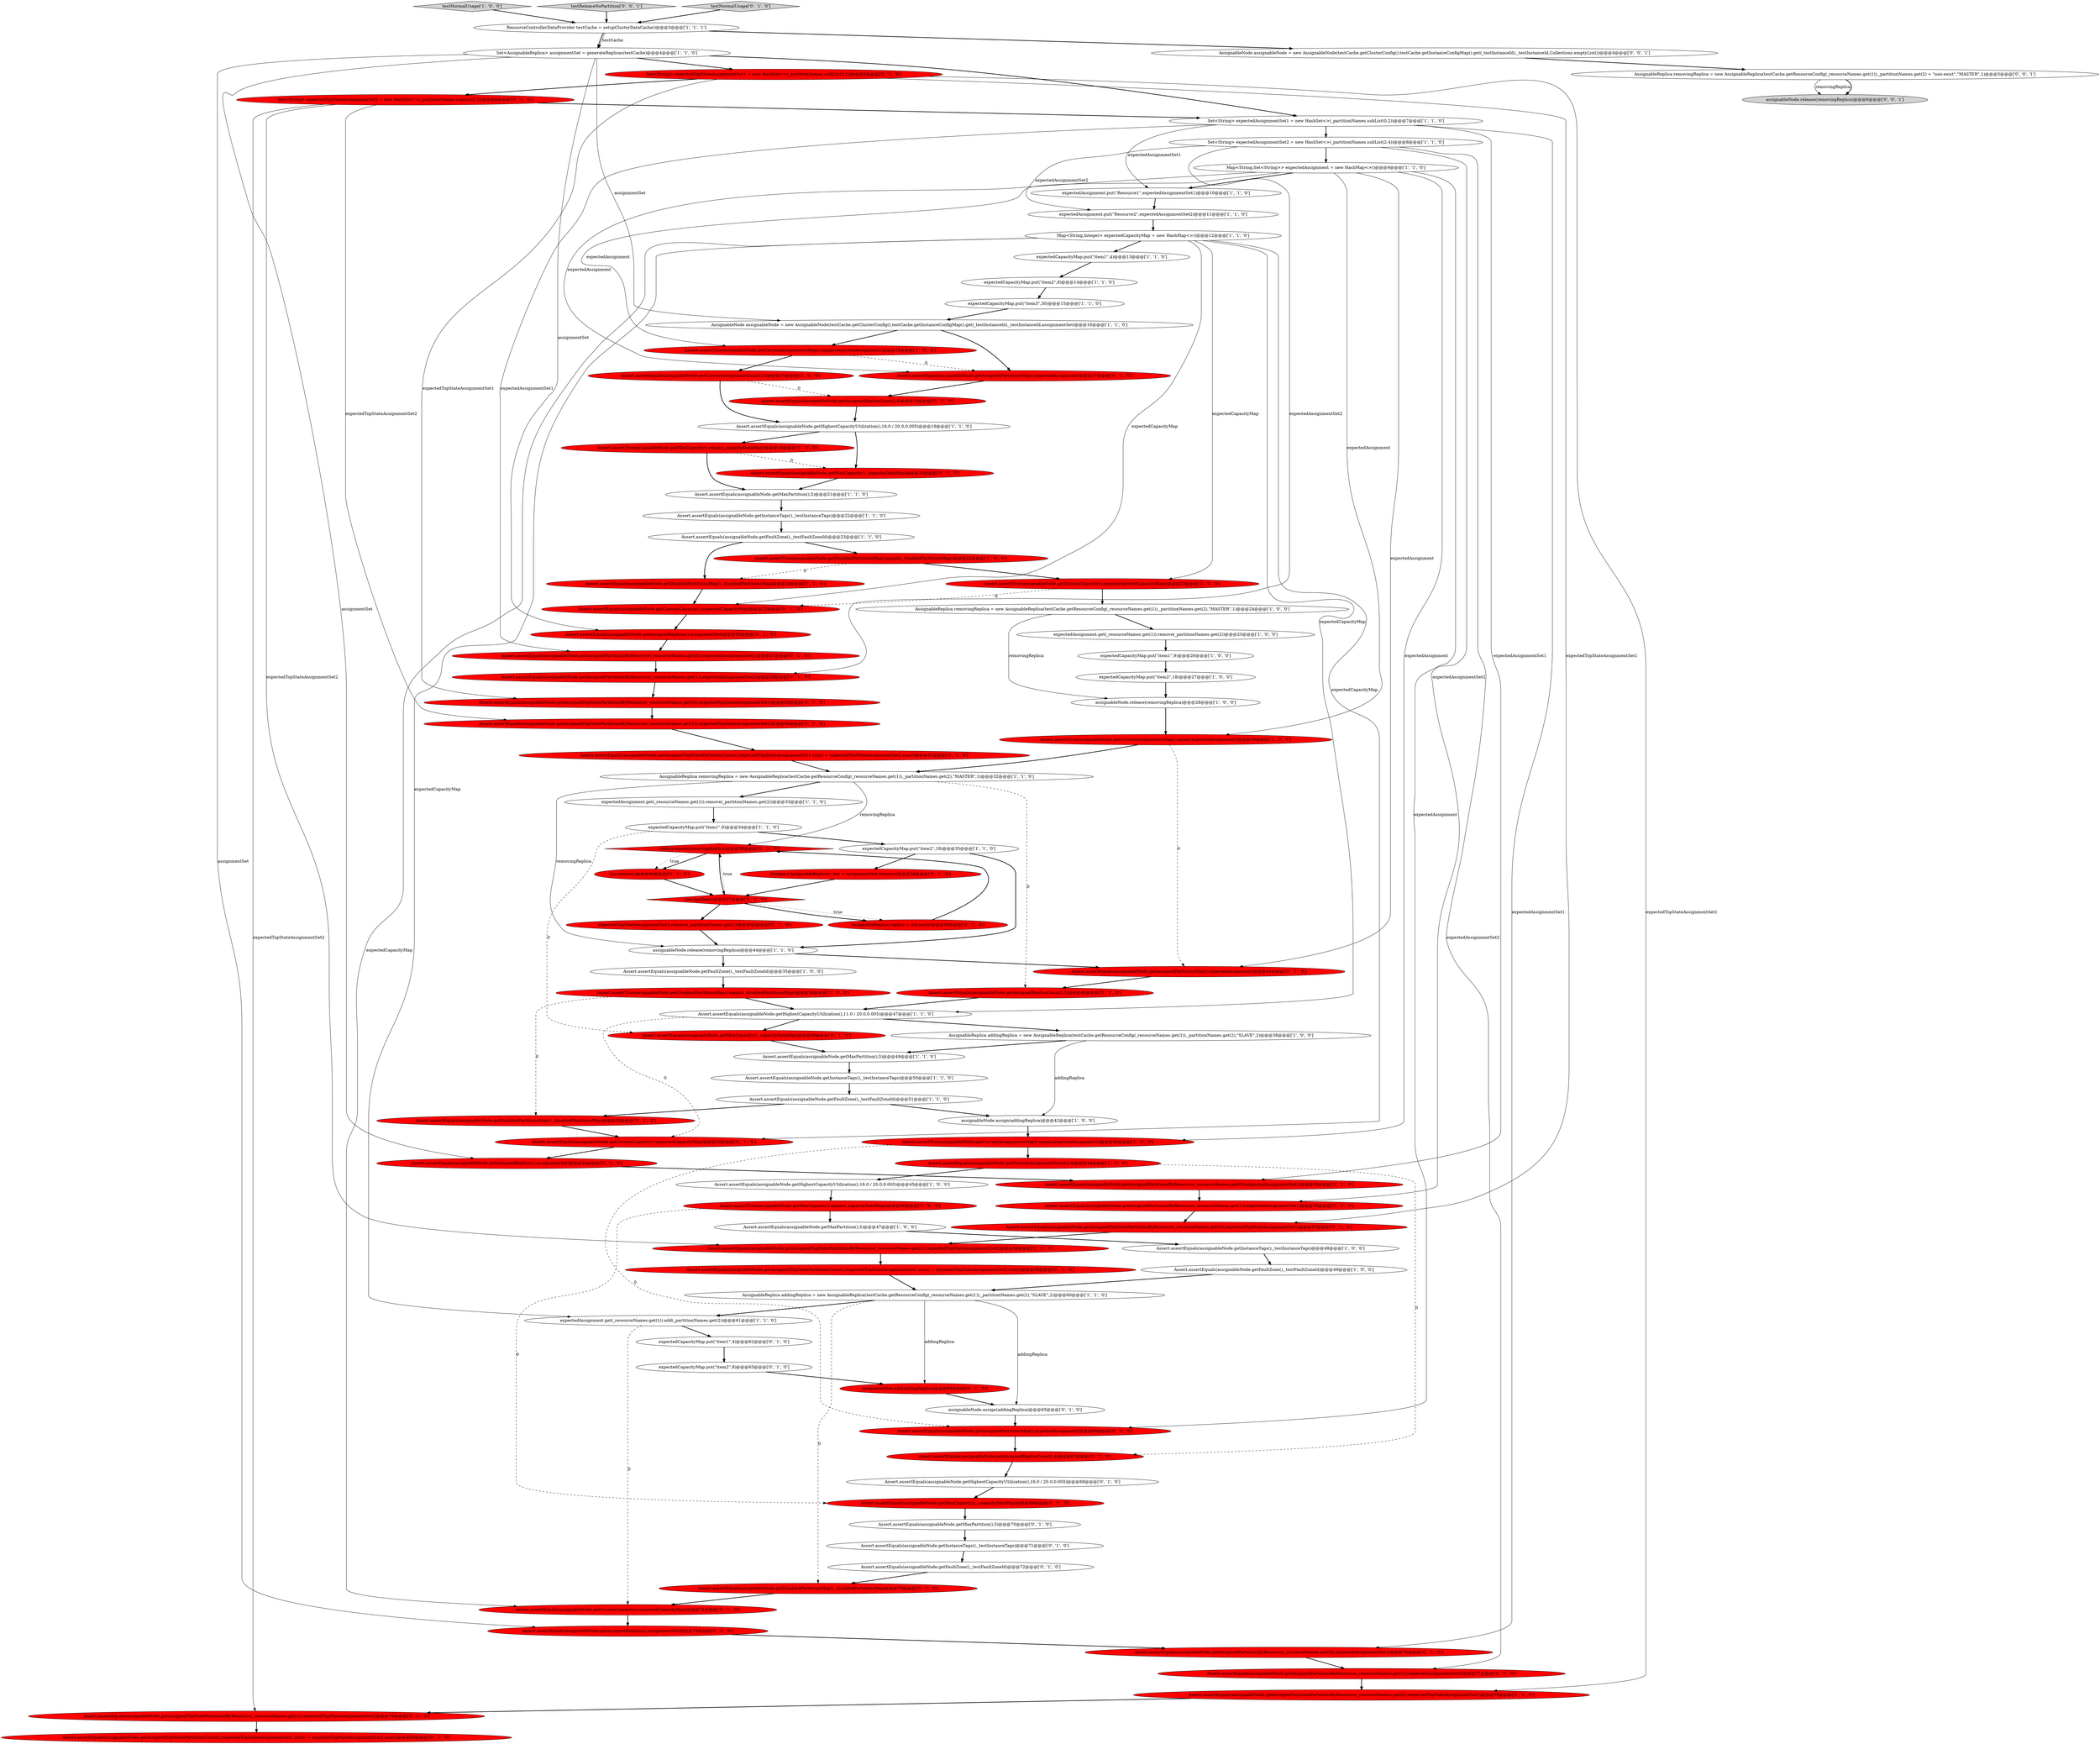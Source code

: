 digraph {
53 [style = filled, label = "Assert.assertEquals(assignableNode.getCurrentCapacity(),expectedCapacityMap)@@@74@@@['0', '1', '0']", fillcolor = red, shape = ellipse image = "AAA1AAABBB2BBB"];
27 [style = filled, label = "Assert.assertEquals(assignableNode.getCurrentAssignmentCount(),4)@@@16@@@['1', '0', '0']", fillcolor = red, shape = ellipse image = "AAA1AAABBB1BBB"];
68 [style = filled, label = "Assert.assertEquals(assignableNode.getAssignedPartitionsByResource(_resourceNames.get(1)),expectedAssignmentSet2)@@@56@@@['0', '1', '0']", fillcolor = red, shape = ellipse image = "AAA1AAABBB2BBB"];
21 [style = filled, label = "expectedCapacityMap.put(\"item1\",9)@@@34@@@['1', '1', '0']", fillcolor = white, shape = ellipse image = "AAA0AAABBB1BBB"];
32 [style = filled, label = "Assert.assertEquals(assignableNode.getMaxPartition(),5)@@@47@@@['1', '0', '0']", fillcolor = white, shape = ellipse image = "AAA0AAABBB1BBB"];
40 [style = filled, label = "Assert.assertTrue(assignableNode.getCurrentCapacity().equals(expectedCapacityMap))@@@23@@@['1', '0', '0']", fillcolor = red, shape = ellipse image = "AAA1AAABBB1BBB"];
38 [style = filled, label = "Set<AssignableReplica> assignmentSet = generateReplicas(testCache)@@@4@@@['1', '1', '0']", fillcolor = white, shape = ellipse image = "AAA0AAABBB1BBB"];
20 [style = filled, label = "expectedCapacityMap.put(\"item1\",9)@@@26@@@['1', '0', '0']", fillcolor = white, shape = ellipse image = "AAA0AAABBB1BBB"];
66 [style = filled, label = "Assert.assertEquals(assignableNode.getAssignedPartitionsByResource(_resourceNames.get(1)),expectedAssignmentSet2)@@@77@@@['0', '1', '0']", fillcolor = red, shape = ellipse image = "AAA1AAABBB2BBB"];
56 [style = filled, label = "Assert.assertEquals(assignableNode.getMaxCapacity(),_capacityDataMap)@@@69@@@['0', '1', '0']", fillcolor = red, shape = ellipse image = "AAA1AAABBB2BBB"];
30 [style = filled, label = "Set<String> expectedAssignmentSet2 = new HashSet<>(_partitionNames.subList(2,4))@@@8@@@['1', '1', '0']", fillcolor = white, shape = ellipse image = "AAA0AAABBB1BBB"];
2 [style = filled, label = "ResourceControllerDataProvider testCache = setupClusterDataCache()@@@3@@@['1', '1', '1']", fillcolor = white, shape = ellipse image = "AAA0AAABBB1BBB"];
50 [style = filled, label = "Assert.assertEquals(assignableNode.getAssignedPartitionsByResource(_resourceNames.get(0)),expectedAssignmentSet1)@@@27@@@['0', '1', '0']", fillcolor = red, shape = ellipse image = "AAA1AAABBB2BBB"];
48 [style = filled, label = "testNormalUsage['1', '0', '0']", fillcolor = lightgray, shape = diamond image = "AAA0AAABBB1BBB"];
4 [style = filled, label = "Map<String,Set<String>> expectedAssignment = new HashMap<>()@@@9@@@['1', '1', '0']", fillcolor = white, shape = ellipse image = "AAA0AAABBB1BBB"];
88 [style = filled, label = "Assert.assertEquals(assignableNode.getAssignedTopStatePartitionsCount(),expectedTopStateAssignmentSet1.size() + expectedTopStateAssignmentSet2.size())@@@59@@@['0', '1', '0']", fillcolor = red, shape = ellipse image = "AAA1AAABBB2BBB"];
101 [style = filled, label = "assignableNode.release(removingReplica)@@@6@@@['0', '0', '1']", fillcolor = lightgray, shape = ellipse image = "AAA0AAABBB3BBB"];
45 [style = filled, label = "expectedCapacityMap.put(\"item2\",18)@@@35@@@['1', '1', '0']", fillcolor = white, shape = ellipse image = "AAA0AAABBB1BBB"];
10 [style = filled, label = "expectedCapacityMap.put(\"item2\",8)@@@14@@@['1', '1', '0']", fillcolor = white, shape = ellipse image = "AAA0AAABBB1BBB"];
54 [style = filled, label = "Assert.assertEquals(assignableNode.getAssignedReplicas(),assignmentSet)@@@54@@@['0', '1', '0']", fillcolor = red, shape = ellipse image = "AAA1AAABBB2BBB"];
74 [style = filled, label = "Assert.assertEquals(assignableNode.getMaxCapacity(),_capacityDataMap)@@@48@@@['0', '1', '0']", fillcolor = red, shape = ellipse image = "AAA1AAABBB2BBB"];
63 [style = filled, label = "Assert.assertEquals(assignableNode.getAssignedPartitionsMap(),expectedAssignment)@@@45@@@['0', '1', '0']", fillcolor = red, shape = ellipse image = "AAA1AAABBB2BBB"];
9 [style = filled, label = "assignableNode.assign(addingReplica)@@@42@@@['1', '0', '0']", fillcolor = white, shape = ellipse image = "AAA0AAABBB1BBB"];
51 [style = filled, label = "Assert.assertEquals(assignableNode.getAssignedTopStatePartitionsByResource(_resourceNames.get(1)),expectedTopStateAssignmentSet2)@@@58@@@['0', '1', '0']", fillcolor = red, shape = ellipse image = "AAA1AAABBB2BBB"];
93 [style = filled, label = "Assert.assertEquals(assignableNode.getAssignedPartitionsMap(),expectedAssignment)@@@66@@@['0', '1', '0']", fillcolor = red, shape = ellipse image = "AAA1AAABBB2BBB"];
83 [style = filled, label = "AssignableReplica replica = iter.next()@@@38@@@['0', '1', '0']", fillcolor = red, shape = ellipse image = "AAA1AAABBB2BBB"];
28 [style = filled, label = "Assert.assertEquals(assignableNode.getHighestCapacityUtilization(),16.0 / 20.0,0.005)@@@19@@@['1', '1', '0']", fillcolor = white, shape = ellipse image = "AAA0AAABBB1BBB"];
57 [style = filled, label = "Set<String> expectedTopStateAssignmentSet1 = new HashSet<>(_partitionNames.subList(0,1))@@@5@@@['0', '1', '0']", fillcolor = red, shape = ellipse image = "AAA1AAABBB2BBB"];
25 [style = filled, label = "Assert.assertEquals(assignableNode.getCurrentAssignmentCount(),4)@@@44@@@['1', '0', '0']", fillcolor = red, shape = ellipse image = "AAA1AAABBB1BBB"];
102 [style = filled, label = "testReleaseNoPartition['0', '0', '1']", fillcolor = lightgray, shape = diamond image = "AAA0AAABBB3BBB"];
8 [style = filled, label = "expectedCapacityMap.put(\"item2\",18)@@@27@@@['1', '0', '0']", fillcolor = white, shape = ellipse image = "AAA0AAABBB1BBB"];
85 [style = filled, label = "Assert.assertEquals(assignableNode.getHighestCapacityUtilization(),16.0 / 20.0,0.005)@@@68@@@['0', '1', '0']", fillcolor = white, shape = ellipse image = "AAA0AAABBB2BBB"];
94 [style = filled, label = "Assert.assertEquals(assignableNode.getAssignedTopStatePartitionsCount(),expectedTopStateAssignmentSet1.size() + expectedTopStateAssignmentSet2.size())@@@80@@@['0', '1', '0']", fillcolor = red, shape = ellipse image = "AAA1AAABBB2BBB"];
71 [style = filled, label = "assignmentSet.add(addingReplica)@@@64@@@['0', '1', '0']", fillcolor = red, shape = ellipse image = "AAA1AAABBB2BBB"];
62 [style = filled, label = "testNormalUsage['0', '1', '0']", fillcolor = lightgray, shape = diamond image = "AAA0AAABBB2BBB"];
31 [style = filled, label = "expectedAssignment.put(\"Resource1\",expectedAssignmentSet1)@@@10@@@['1', '1', '0']", fillcolor = white, shape = ellipse image = "AAA0AAABBB1BBB"];
97 [style = filled, label = "Assert.assertEquals(assignableNode.getDisabledPartitionsMap(),_disabledPartitionsMap)@@@24@@@['0', '1', '0']", fillcolor = red, shape = ellipse image = "AAA1AAABBB2BBB"];
82 [style = filled, label = "iter.hasNext()@@@37@@@['0', '1', '0']", fillcolor = red, shape = diamond image = "AAA1AAABBB2BBB"];
55 [style = filled, label = "Assert.assertEquals(assignableNode.getFaultZone(),_testFaultZoneId)@@@72@@@['0', '1', '0']", fillcolor = white, shape = ellipse image = "AAA0AAABBB2BBB"];
39 [style = filled, label = "Assert.assertEquals(assignableNode.getInstanceTags(),_testInstanceTags)@@@22@@@['1', '1', '0']", fillcolor = white, shape = ellipse image = "AAA0AAABBB1BBB"];
58 [style = filled, label = "Assert.assertEquals(assignableNode.getAssignedReplicaCount(),4)@@@18@@@['0', '1', '0']", fillcolor = red, shape = ellipse image = "AAA1AAABBB2BBB"];
3 [style = filled, label = "AssignableReplica addingReplica = new AssignableReplica(testCache.getResourceConfig(_resourceNames.get(1)),_partitionNames.get(2),\"SLAVE\",2)@@@38@@@['1', '0', '0']", fillcolor = white, shape = ellipse image = "AAA0AAABBB1BBB"];
65 [style = filled, label = "Assert.assertEquals(assignableNode.getAssignedReplicas(),assignmentSet)@@@26@@@['0', '1', '0']", fillcolor = red, shape = ellipse image = "AAA1AAABBB2BBB"];
80 [style = filled, label = "Set<String> expectedTopStateAssignmentSet2 = new HashSet<>(_partitionNames.subList(2,3))@@@6@@@['0', '1', '0']", fillcolor = red, shape = ellipse image = "AAA1AAABBB2BBB"];
95 [style = filled, label = "Assert.assertEquals(assignableNode.getAssignedTopStatePartitionsCount(),expectedTopStateAssignmentSet1.size() + expectedTopStateAssignmentSet2.size())@@@31@@@['0', '1', '0']", fillcolor = red, shape = ellipse image = "AAA1AAABBB2BBB"];
98 [style = filled, label = "Assert.assertEquals(assignableNode.getAssignedReplicas(),assignmentSet)@@@75@@@['0', '1', '0']", fillcolor = red, shape = ellipse image = "AAA1AAABBB2BBB"];
52 [style = filled, label = "Assert.assertEquals(assignableNode.getDisabledPartitionsMap(),_disabledPartitionsMap)@@@73@@@['0', '1', '0']", fillcolor = red, shape = ellipse image = "AAA1AAABBB2BBB"];
89 [style = filled, label = "Assert.assertEquals(assignableNode.getAssignedPartitionsByResource(_resourceNames.get(0)),expectedAssignmentSet1)@@@76@@@['0', '1', '0']", fillcolor = red, shape = ellipse image = "AAA1AAABBB2BBB"];
76 [style = filled, label = "Iterator<AssignableReplica> iter = assignmentSet.iterator()@@@36@@@['0', '1', '0']", fillcolor = red, shape = ellipse image = "AAA1AAABBB2BBB"];
84 [style = filled, label = "Assert.assertEquals(assignableNode.getAssignedPartitionsMap(),expectedAssignment)@@@17@@@['0', '1', '0']", fillcolor = red, shape = ellipse image = "AAA1AAABBB2BBB"];
43 [style = filled, label = "Assert.assertEquals(assignableNode.getInstanceTags(),_testInstanceTags)@@@50@@@['1', '1', '0']", fillcolor = white, shape = ellipse image = "AAA0AAABBB1BBB"];
44 [style = filled, label = "Assert.assertTrue(assignableNode.getMaxCapacity().equals(_capacityDataMap))@@@46@@@['1', '0', '0']", fillcolor = red, shape = ellipse image = "AAA1AAABBB1BBB"];
42 [style = filled, label = "Assert.assertTrue(assignableNode.getDisabledPartitionsMap().equals(_disabledPartitionsMap))@@@22@@@['1', '0', '0']", fillcolor = red, shape = ellipse image = "AAA1AAABBB1BBB"];
47 [style = filled, label = "AssignableReplica removingReplica = new AssignableReplica(testCache.getResourceConfig(_resourceNames.get(1)),_partitionNames.get(2),\"MASTER\",1)@@@32@@@['1', '1', '0']", fillcolor = white, shape = ellipse image = "AAA0AAABBB1BBB"];
103 [style = filled, label = "AssignableReplica removingReplica = new AssignableReplica(testCache.getResourceConfig(_resourceNames.get(1)),_partitionNames.get(2) + \"non-exist\",\"MASTER\",1)@@@5@@@['0', '0', '1']", fillcolor = white, shape = ellipse image = "AAA0AAABBB3BBB"];
75 [style = filled, label = "Assert.assertEquals(assignableNode.getCurrentCapacity(),expectedCapacityMap)@@@53@@@['0', '1', '0']", fillcolor = red, shape = ellipse image = "AAA1AAABBB2BBB"];
19 [style = filled, label = "Assert.assertEquals(assignableNode.getHighestCapacityUtilization(),16.0 / 20.0,0.005)@@@45@@@['1', '0', '0']", fillcolor = white, shape = ellipse image = "AAA0AAABBB1BBB"];
6 [style = filled, label = "Assert.assertTrue(assignableNode.getCurrentAssignmentsMap().equals(expectedAssignment))@@@15@@@['1', '0', '0']", fillcolor = red, shape = ellipse image = "AAA1AAABBB1BBB"];
49 [style = filled, label = "Assert.assertTrue(assignableNode.getDisabledPartitionsMap().equals(_disabledPartitionsMap))@@@36@@@['1', '0', '0']", fillcolor = red, shape = ellipse image = "AAA1AAABBB1BBB"];
29 [style = filled, label = "Assert.assertTrue(assignableNode.getMaxCapacity().equals(_capacityDataMap))@@@18@@@['1', '0', '0']", fillcolor = red, shape = ellipse image = "AAA1AAABBB1BBB"];
77 [style = filled, label = "assignableNode.assign(addingReplica)@@@65@@@['0', '1', '0']", fillcolor = white, shape = ellipse image = "AAA0AAABBB2BBB"];
92 [style = filled, label = "Assert.assertEquals(assignableNode.getDisabledPartitionsMap(),_disabledPartitionsMap)@@@52@@@['0', '1', '0']", fillcolor = red, shape = ellipse image = "AAA1AAABBB2BBB"];
15 [style = filled, label = "Assert.assertEquals(assignableNode.getHighestCapacityUtilization(),11.0 / 20.0,0.005)@@@47@@@['1', '1', '0']", fillcolor = white, shape = ellipse image = "AAA0AAABBB1BBB"];
26 [style = filled, label = "expectedCapacityMap.put(\"item3\",30)@@@15@@@['1', '1', '0']", fillcolor = white, shape = ellipse image = "AAA0AAABBB1BBB"];
73 [style = filled, label = "Assert.assertEquals(assignableNode.getAssignedReplicaCount(),4)@@@67@@@['0', '1', '0']", fillcolor = red, shape = ellipse image = "AAA1AAABBB2BBB"];
61 [style = filled, label = "Assert.assertEquals(assignableNode.getInstanceTags(),_testInstanceTags)@@@71@@@['0', '1', '0']", fillcolor = white, shape = ellipse image = "AAA0AAABBB2BBB"];
78 [style = filled, label = "expectedCapacityMap.put(\"item1\",4)@@@62@@@['0', '1', '0']", fillcolor = white, shape = ellipse image = "AAA0AAABBB2BBB"];
70 [style = filled, label = "Assert.assertEquals(assignableNode.getAssignedTopStatePartitionsByResource(_resourceNames.get(1)),expectedTopStateAssignmentSet2)@@@30@@@['0', '1', '0']", fillcolor = red, shape = ellipse image = "AAA1AAABBB2BBB"];
18 [style = filled, label = "expectedAssignment.get(_resourceNames.get(1)).add(_partitionNames.get(2))@@@61@@@['1', '1', '0']", fillcolor = white, shape = ellipse image = "AAA0AAABBB1BBB"];
14 [style = filled, label = "expectedAssignment.get(_resourceNames.get(1)).remove(_partitionNames.get(2))@@@25@@@['1', '0', '0']", fillcolor = white, shape = ellipse image = "AAA0AAABBB1BBB"];
5 [style = filled, label = "Map<String,Integer> expectedCapacityMap = new HashMap<>()@@@12@@@['1', '1', '0']", fillcolor = white, shape = ellipse image = "AAA0AAABBB1BBB"];
59 [style = filled, label = "expectedCapacityMap.put(\"item2\",8)@@@63@@@['0', '1', '0']", fillcolor = white, shape = ellipse image = "AAA0AAABBB2BBB"];
91 [style = filled, label = "Assert.assertEquals(assignableNode.getAssignedTopStatePartitionsByResource(_resourceNames.get(0)),expectedTopStateAssignmentSet1)@@@57@@@['0', '1', '0']", fillcolor = red, shape = ellipse image = "AAA1AAABBB2BBB"];
22 [style = filled, label = "AssignableReplica addingReplica = new AssignableReplica(testCache.getResourceConfig(_resourceNames.get(1)),_partitionNames.get(2),\"SLAVE\",2)@@@60@@@['1', '1', '0']", fillcolor = white, shape = ellipse image = "AAA0AAABBB1BBB"];
23 [style = filled, label = "Assert.assertEquals(assignableNode.getFaultZone(),_testFaultZoneId)@@@35@@@['1', '0', '0']", fillcolor = white, shape = ellipse image = "AAA0AAABBB1BBB"];
13 [style = filled, label = "Set<String> expectedAssignmentSet1 = new HashSet<>(_partitionNames.subList(0,2))@@@7@@@['1', '1', '0']", fillcolor = white, shape = ellipse image = "AAA0AAABBB1BBB"];
35 [style = filled, label = "Assert.assertEquals(assignableNode.getFaultZone(),_testFaultZoneId)@@@23@@@['1', '1', '0']", fillcolor = white, shape = ellipse image = "AAA0AAABBB1BBB"];
64 [style = filled, label = "Assert.assertEquals(assignableNode.getMaxPartition(),5)@@@70@@@['0', '1', '0']", fillcolor = white, shape = ellipse image = "AAA0AAABBB2BBB"];
11 [style = filled, label = "Assert.assertTrue(assignableNode.getCurrentAssignmentsMap().equals(expectedAssignment))@@@29@@@['1', '0', '0']", fillcolor = red, shape = ellipse image = "AAA1AAABBB1BBB"];
17 [style = filled, label = "assignableNode.release(removingReplica)@@@44@@@['1', '1', '0']", fillcolor = white, shape = ellipse image = "AAA0AAABBB1BBB"];
69 [style = filled, label = "Assert.assertEquals(assignableNode.getAssignedReplicaCount(),3)@@@46@@@['0', '1', '0']", fillcolor = red, shape = ellipse image = "AAA1AAABBB2BBB"];
12 [style = filled, label = "Assert.assertEquals(assignableNode.getInstanceTags(),_testInstanceTags)@@@48@@@['1', '0', '0']", fillcolor = white, shape = ellipse image = "AAA0AAABBB1BBB"];
79 [style = filled, label = "Assert.assertEquals(assignableNode.getAssignedTopStatePartitionsByResource(_resourceNames.get(0)),expectedTopStateAssignmentSet1)@@@78@@@['0', '1', '0']", fillcolor = red, shape = ellipse image = "AAA1AAABBB2BBB"];
24 [style = filled, label = "Assert.assertTrue(assignableNode.getCurrentAssignmentsMap().equals(expectedAssignment))@@@43@@@['1', '0', '0']", fillcolor = red, shape = ellipse image = "AAA1AAABBB1BBB"];
1 [style = filled, label = "expectedCapacityMap.put(\"item1\",4)@@@13@@@['1', '1', '0']", fillcolor = white, shape = ellipse image = "AAA0AAABBB1BBB"];
86 [style = filled, label = "replica.equals(removingReplica)@@@39@@@['0', '1', '0']", fillcolor = red, shape = diamond image = "AAA1AAABBB2BBB"];
7 [style = filled, label = "Assert.assertEquals(assignableNode.getFaultZone(),_testFaultZoneId)@@@49@@@['1', '0', '0']", fillcolor = white, shape = ellipse image = "AAA0AAABBB1BBB"];
99 [style = filled, label = "Assert.assertEquals(assignableNode.getAssignedTopStatePartitionsByResource(_resourceNames.get(0)),expectedTopStateAssignmentSet1)@@@29@@@['0', '1', '0']", fillcolor = red, shape = ellipse image = "AAA1AAABBB2BBB"];
67 [style = filled, label = "Assert.assertEquals(assignableNode.getAssignedPartitionsByResource(_resourceNames.get(1)),expectedAssignmentSet2)@@@28@@@['0', '1', '0']", fillcolor = red, shape = ellipse image = "AAA1AAABBB2BBB"];
72 [style = filled, label = "Assert.assertEquals(assignableNode.getAssignedPartitionsByResource(_resourceNames.get(0)),expectedAssignmentSet1)@@@55@@@['0', '1', '0']", fillcolor = red, shape = ellipse image = "AAA1AAABBB2BBB"];
60 [style = filled, label = "iter.remove()@@@40@@@['0', '1', '0']", fillcolor = red, shape = ellipse image = "AAA1AAABBB2BBB"];
37 [style = filled, label = "AssignableReplica removingReplica = new AssignableReplica(testCache.getResourceConfig(_resourceNames.get(1)),_partitionNames.get(2),\"MASTER\",1)@@@24@@@['1', '0', '0']", fillcolor = white, shape = ellipse image = "AAA0AAABBB1BBB"];
33 [style = filled, label = "expectedAssignment.get(_resourceNames.get(1)).remove(_partitionNames.get(2))@@@33@@@['1', '1', '0']", fillcolor = white, shape = ellipse image = "AAA0AAABBB1BBB"];
87 [style = filled, label = "Assert.assertEquals(assignableNode.getAssignedTopStatePartitionsByResource(_resourceNames.get(1)),expectedTopStateAssignmentSet2)@@@79@@@['0', '1', '0']", fillcolor = red, shape = ellipse image = "AAA1AAABBB2BBB"];
16 [style = filled, label = "Assert.assertEquals(assignableNode.getMaxPartition(),5)@@@49@@@['1', '1', '0']", fillcolor = white, shape = ellipse image = "AAA0AAABBB1BBB"];
100 [style = filled, label = "AssignableNode assignableNode = new AssignableNode(testCache.getClusterConfig(),testCache.getInstanceConfigMap().get(_testInstanceId),_testInstanceId,Collections.emptyList())@@@4@@@['0', '0', '1']", fillcolor = white, shape = ellipse image = "AAA0AAABBB3BBB"];
46 [style = filled, label = "Assert.assertEquals(assignableNode.getFaultZone(),_testFaultZoneId)@@@51@@@['1', '1', '0']", fillcolor = white, shape = ellipse image = "AAA0AAABBB1BBB"];
34 [style = filled, label = "assignableNode.release(removingReplica)@@@28@@@['1', '0', '0']", fillcolor = white, shape = ellipse image = "AAA0AAABBB1BBB"];
0 [style = filled, label = "Assert.assertEquals(assignableNode.getMaxPartition(),5)@@@21@@@['1', '1', '0']", fillcolor = white, shape = ellipse image = "AAA0AAABBB1BBB"];
90 [style = filled, label = "expectedTopStateAssignmentSet2.remove(_partitionNames.get(2))@@@43@@@['0', '1', '0']", fillcolor = red, shape = ellipse image = "AAA1AAABBB2BBB"];
41 [style = filled, label = "AssignableNode assignableNode = new AssignableNode(testCache.getClusterConfig(),testCache.getInstanceConfigMap().get(_testInstanceId),_testInstanceId,assignmentSet)@@@16@@@['1', '1', '0']", fillcolor = white, shape = ellipse image = "AAA0AAABBB1BBB"];
36 [style = filled, label = "expectedAssignment.put(\"Resource2\",expectedAssignmentSet2)@@@11@@@['1', '1', '0']", fillcolor = white, shape = ellipse image = "AAA0AAABBB1BBB"];
96 [style = filled, label = "Assert.assertEquals(assignableNode.getMaxCapacity(),_capacityDataMap)@@@20@@@['0', '1', '0']", fillcolor = red, shape = ellipse image = "AAA1AAABBB2BBB"];
81 [style = filled, label = "Assert.assertEquals(assignableNode.getCurrentCapacity(),expectedCapacityMap)@@@25@@@['0', '1', '0']", fillcolor = red, shape = ellipse image = "AAA1AAABBB2BBB"];
58->28 [style = bold, label=""];
28->96 [style = bold, label=""];
99->70 [style = bold, label=""];
56->64 [style = bold, label=""];
32->12 [style = bold, label=""];
87->94 [style = bold, label=""];
35->97 [style = bold, label=""];
57->79 [style = solid, label="expectedTopStateAssignmentSet1"];
27->28 [style = bold, label=""];
29->0 [style = bold, label=""];
68->91 [style = bold, label=""];
69->15 [style = bold, label=""];
59->71 [style = bold, label=""];
5->15 [style = solid, label="expectedCapacityMap"];
3->16 [style = bold, label=""];
45->76 [style = bold, label=""];
47->33 [style = bold, label=""];
22->52 [style = dashed, label="0"];
86->60 [style = bold, label=""];
12->7 [style = bold, label=""];
30->36 [style = solid, label="expectedAssignmentSet2"];
57->80 [style = bold, label=""];
5->18 [style = solid, label="expectedCapacityMap"];
19->44 [style = bold, label=""];
17->63 [style = bold, label=""];
3->9 [style = solid, label="addingReplica"];
51->88 [style = bold, label=""];
65->50 [style = bold, label=""];
4->84 [style = solid, label="expectedAssignment"];
47->69 [style = dashed, label="0"];
25->19 [style = bold, label=""];
16->43 [style = bold, label=""];
5->81 [style = solid, label="expectedCapacityMap"];
77->93 [style = bold, label=""];
4->11 [style = solid, label="expectedAssignment"];
4->93 [style = solid, label="expectedAssignment"];
45->17 [style = bold, label=""];
37->34 [style = solid, label="removingReplica"];
42->97 [style = dashed, label="0"];
62->2 [style = bold, label=""];
9->24 [style = bold, label=""];
14->20 [style = bold, label=""];
40->37 [style = bold, label=""];
83->86 [style = bold, label=""];
8->34 [style = bold, label=""];
23->49 [style = bold, label=""];
82->83 [style = dotted, label="true"];
18->78 [style = bold, label=""];
48->2 [style = bold, label=""];
57->91 [style = solid, label="expectedTopStateAssignmentSet1"];
80->51 [style = solid, label="expectedTopStateAssignmentSet2"];
47->86 [style = solid, label="removingReplica"];
53->98 [style = bold, label=""];
86->60 [style = dotted, label="true"];
18->53 [style = dashed, label="0"];
5->75 [style = solid, label="expectedCapacityMap"];
38->65 [style = solid, label="assignmentSet"];
10->26 [style = bold, label=""];
41->6 [style = bold, label=""];
13->72 [style = solid, label="expectedAssignmentSet1"];
63->69 [style = bold, label=""];
89->66 [style = bold, label=""];
22->71 [style = solid, label="addingReplica"];
42->40 [style = bold, label=""];
50->67 [style = bold, label=""];
43->46 [style = bold, label=""];
38->57 [style = bold, label=""];
96->0 [style = bold, label=""];
21->45 [style = bold, label=""];
5->1 [style = bold, label=""];
92->75 [style = bold, label=""];
61->55 [style = bold, label=""];
20->8 [style = bold, label=""];
22->18 [style = bold, label=""];
80->70 [style = solid, label="expectedTopStateAssignmentSet2"];
24->93 [style = dashed, label="0"];
39->35 [style = bold, label=""];
44->32 [style = bold, label=""];
84->58 [style = bold, label=""];
47->17 [style = solid, label="removingReplica"];
90->17 [style = bold, label=""];
6->84 [style = dashed, label="0"];
13->31 [style = solid, label="expectedAssignmentSet1"];
38->98 [style = solid, label="assignmentSet"];
4->63 [style = solid, label="expectedAssignment"];
25->73 [style = dashed, label="0"];
76->82 [style = bold, label=""];
70->95 [style = bold, label=""];
38->41 [style = solid, label="assignmentSet"];
44->56 [style = dashed, label="0"];
0->39 [style = bold, label=""];
15->75 [style = dashed, label="0"];
28->29 [style = bold, label=""];
2->38 [style = solid, label="testCache"];
82->86 [style = dotted, label="true"];
46->9 [style = bold, label=""];
35->42 [style = bold, label=""];
60->82 [style = bold, label=""];
78->59 [style = bold, label=""];
31->36 [style = bold, label=""];
100->103 [style = bold, label=""];
85->56 [style = bold, label=""];
97->81 [style = bold, label=""];
38->54 [style = solid, label="assignmentSet"];
15->3 [style = bold, label=""];
79->87 [style = bold, label=""];
30->66 [style = solid, label="expectedAssignmentSet2"];
22->77 [style = solid, label="addingReplica"];
17->23 [style = bold, label=""];
91->51 [style = bold, label=""];
82->83 [style = bold, label=""];
103->101 [style = solid, label="removingReplica"];
4->31 [style = bold, label=""];
80->87 [style = solid, label="expectedTopStateAssignmentSet2"];
26->41 [style = bold, label=""];
6->27 [style = bold, label=""];
7->22 [style = bold, label=""];
4->6 [style = solid, label="expectedAssignment"];
86->82 [style = bold, label=""];
74->16 [style = bold, label=""];
81->65 [style = bold, label=""];
27->58 [style = dashed, label="0"];
24->25 [style = bold, label=""];
30->68 [style = solid, label="expectedAssignmentSet2"];
11->47 [style = bold, label=""];
49->15 [style = bold, label=""];
49->92 [style = dashed, label="0"];
64->61 [style = bold, label=""];
36->5 [style = bold, label=""];
98->89 [style = bold, label=""];
55->52 [style = bold, label=""];
75->54 [style = bold, label=""];
13->89 [style = solid, label="expectedAssignmentSet1"];
21->74 [style = dashed, label="0"];
15->74 [style = bold, label=""];
102->2 [style = bold, label=""];
46->92 [style = bold, label=""];
13->50 [style = solid, label="expectedAssignmentSet1"];
2->100 [style = bold, label=""];
80->13 [style = bold, label=""];
52->53 [style = bold, label=""];
4->24 [style = solid, label="expectedAssignment"];
40->81 [style = dashed, label="0"];
57->99 [style = solid, label="expectedTopStateAssignmentSet1"];
5->53 [style = solid, label="expectedCapacityMap"];
13->30 [style = bold, label=""];
67->99 [style = bold, label=""];
11->63 [style = dashed, label="0"];
34->11 [style = bold, label=""];
29->96 [style = dashed, label="0"];
82->90 [style = bold, label=""];
2->38 [style = bold, label=""];
37->14 [style = bold, label=""];
103->101 [style = bold, label=""];
30->67 [style = solid, label="expectedAssignmentSet2"];
88->22 [style = bold, label=""];
71->77 [style = bold, label=""];
5->40 [style = solid, label="expectedCapacityMap"];
30->4 [style = bold, label=""];
73->85 [style = bold, label=""];
54->72 [style = bold, label=""];
95->47 [style = bold, label=""];
33->21 [style = bold, label=""];
38->13 [style = bold, label=""];
1->10 [style = bold, label=""];
41->84 [style = bold, label=""];
72->68 [style = bold, label=""];
93->73 [style = bold, label=""];
66->79 [style = bold, label=""];
}
